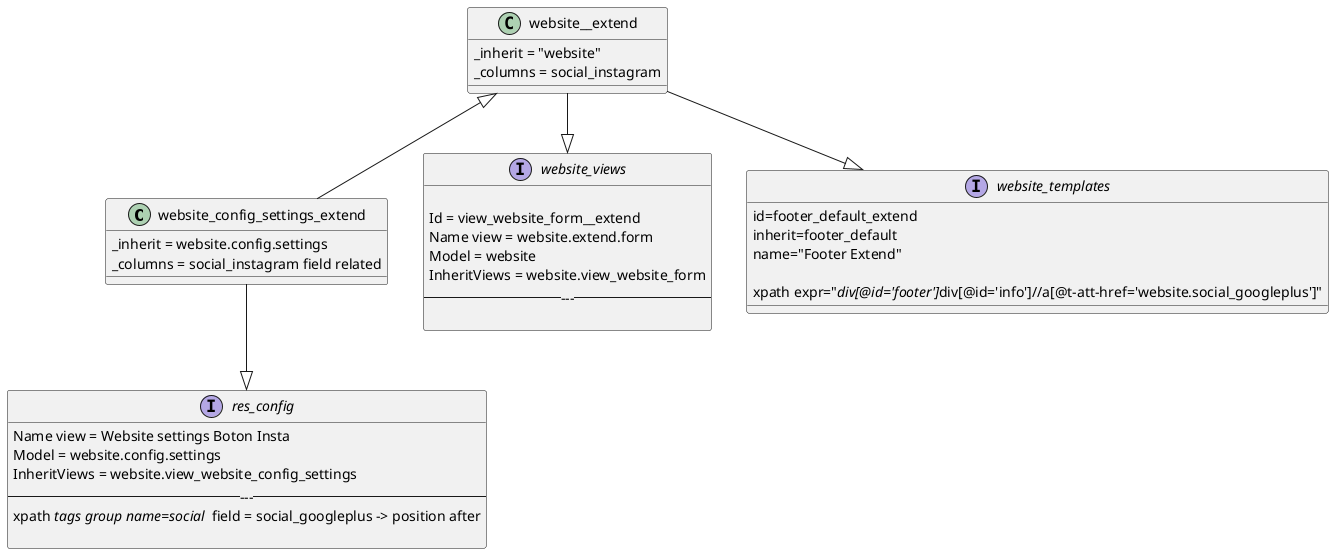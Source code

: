 @startuml


class website_config_settings_extend {

_inherit = website.config.settings
_columns = social_instagram field related

}

website_config_settings_extend --|> res_config

interface res_config{
Name view = Website settings Boton Insta
Model = website.config.settings
InheritViews = website.view_website_config_settings
-------
xpath //tags group name=social // field = social_googleplus -> position after

}

class website__extend {

_inherit = "website"
_columns = social_instagram

}

website__extend <|-- website_config_settings_extend
website__extend --|> website_views
website__extend --|> website_templates

interface website_views{

Id = view_website_form__extend
Name view = website.extend.form
Model = website
InheritViews = website.view_website_form
-------

}

interface website_templates{

id=footer_default_extend
inherit=footer_default
name="Footer Extend"

xpath expr="//div[@id='footer']//div[@id='info']//a[@t-att-href='website.social_googleplus']"

}

@enduml